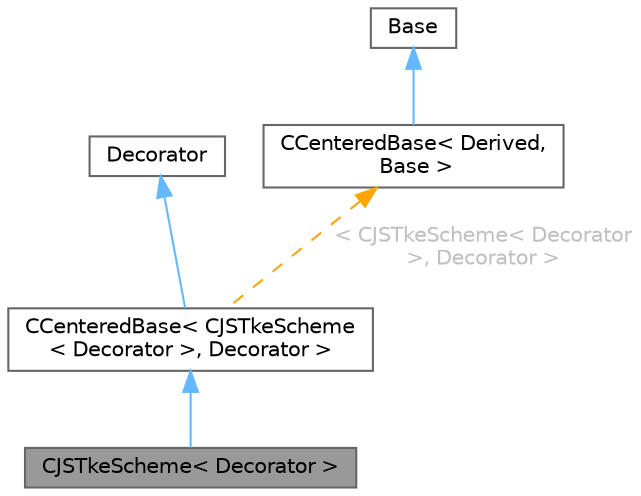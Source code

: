 digraph "CJSTkeScheme&lt; Decorator &gt;"
{
 // LATEX_PDF_SIZE
  bgcolor="transparent";
  edge [fontname=Helvetica,fontsize=10,labelfontname=Helvetica,labelfontsize=10];
  node [fontname=Helvetica,fontsize=10,shape=box,height=0.2,width=0.4];
  Node1 [id="Node000001",label="CJSTkeScheme\< Decorator \>",height=0.2,width=0.4,color="gray40", fillcolor="grey60", style="filled", fontcolor="black",tooltip="JST scheme without 4th order dissipation."];
  Node2 -> Node1 [id="edge1_Node000001_Node000002",dir="back",color="steelblue1",style="solid",tooltip=" "];
  Node2 [id="Node000002",label="CCenteredBase\< CJSTkeScheme\l\< Decorator \>, Decorator \>",height=0.2,width=0.4,color="gray40", fillcolor="white", style="filled",URL="$classCCenteredBase.html",tooltip=" "];
  Node3 -> Node2 [id="edge2_Node000002_Node000003",dir="back",color="steelblue1",style="solid",tooltip=" "];
  Node3 [id="Node000003",label="Decorator",height=0.2,width=0.4,color="gray40", fillcolor="white", style="filled",tooltip=" "];
  Node4 -> Node2 [id="edge3_Node000002_Node000004",dir="back",color="orange",style="dashed",tooltip=" ",label=" \< CJSTkeScheme\< Decorator\l \>, Decorator \>",fontcolor="grey" ];
  Node4 [id="Node000004",label="CCenteredBase\< Derived,\l Base \>",height=0.2,width=0.4,color="gray40", fillcolor="white", style="filled",URL="$classCCenteredBase.html",tooltip="Base class for Centered schemes, derived classes implement the dissipation term in a const \"finalizeF..."];
  Node5 -> Node4 [id="edge4_Node000004_Node000005",dir="back",color="steelblue1",style="solid",tooltip=" "];
  Node5 [id="Node000005",label="Base",height=0.2,width=0.4,color="gray40", fillcolor="white", style="filled",tooltip=" "];
}
